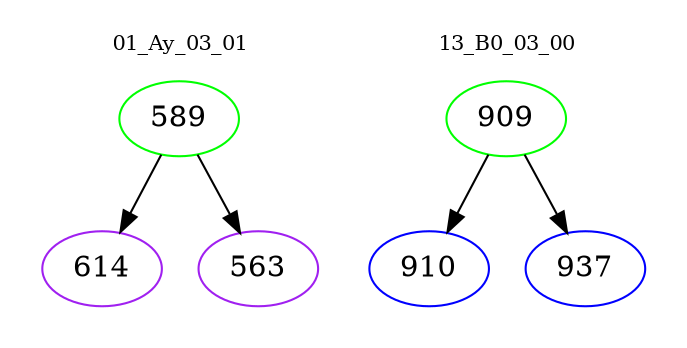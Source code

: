 digraph{
subgraph cluster_0 {
color = white
label = "01_Ay_03_01";
fontsize=10;
T0_589 [label="589", color="green"]
T0_589 -> T0_614 [color="black"]
T0_614 [label="614", color="purple"]
T0_589 -> T0_563 [color="black"]
T0_563 [label="563", color="purple"]
}
subgraph cluster_1 {
color = white
label = "13_B0_03_00";
fontsize=10;
T1_909 [label="909", color="green"]
T1_909 -> T1_910 [color="black"]
T1_910 [label="910", color="blue"]
T1_909 -> T1_937 [color="black"]
T1_937 [label="937", color="blue"]
}
}
